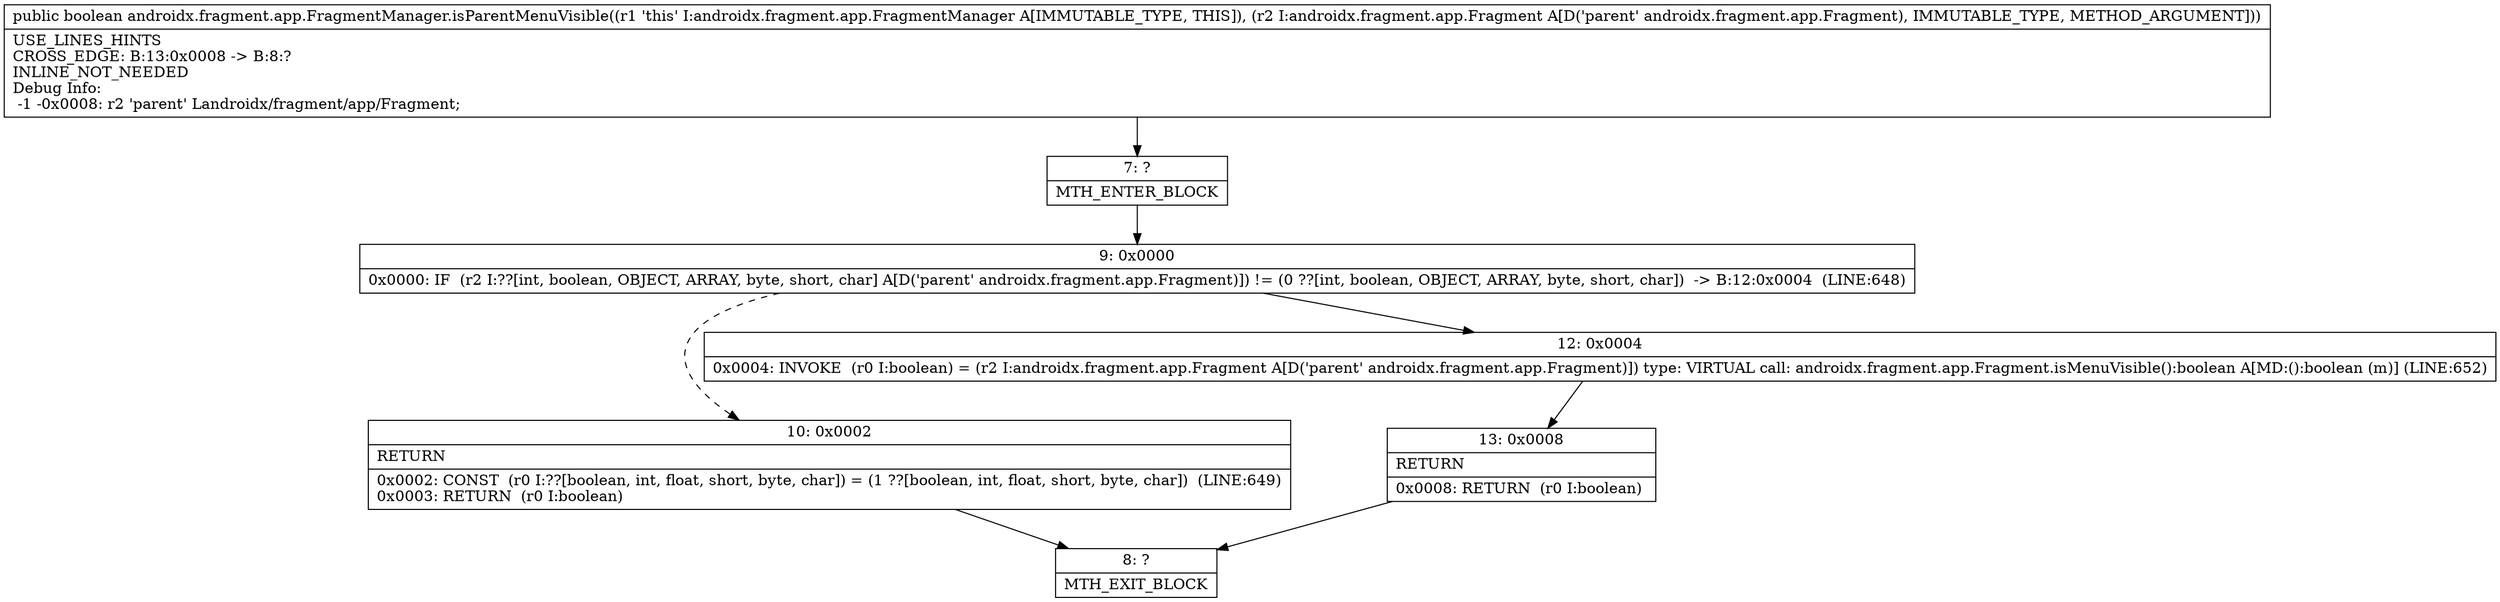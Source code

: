 digraph "CFG forandroidx.fragment.app.FragmentManager.isParentMenuVisible(Landroidx\/fragment\/app\/Fragment;)Z" {
Node_7 [shape=record,label="{7\:\ ?|MTH_ENTER_BLOCK\l}"];
Node_9 [shape=record,label="{9\:\ 0x0000|0x0000: IF  (r2 I:??[int, boolean, OBJECT, ARRAY, byte, short, char] A[D('parent' androidx.fragment.app.Fragment)]) != (0 ??[int, boolean, OBJECT, ARRAY, byte, short, char])  \-\> B:12:0x0004  (LINE:648)\l}"];
Node_10 [shape=record,label="{10\:\ 0x0002|RETURN\l|0x0002: CONST  (r0 I:??[boolean, int, float, short, byte, char]) = (1 ??[boolean, int, float, short, byte, char])  (LINE:649)\l0x0003: RETURN  (r0 I:boolean) \l}"];
Node_8 [shape=record,label="{8\:\ ?|MTH_EXIT_BLOCK\l}"];
Node_12 [shape=record,label="{12\:\ 0x0004|0x0004: INVOKE  (r0 I:boolean) = (r2 I:androidx.fragment.app.Fragment A[D('parent' androidx.fragment.app.Fragment)]) type: VIRTUAL call: androidx.fragment.app.Fragment.isMenuVisible():boolean A[MD:():boolean (m)] (LINE:652)\l}"];
Node_13 [shape=record,label="{13\:\ 0x0008|RETURN\l|0x0008: RETURN  (r0 I:boolean) \l}"];
MethodNode[shape=record,label="{public boolean androidx.fragment.app.FragmentManager.isParentMenuVisible((r1 'this' I:androidx.fragment.app.FragmentManager A[IMMUTABLE_TYPE, THIS]), (r2 I:androidx.fragment.app.Fragment A[D('parent' androidx.fragment.app.Fragment), IMMUTABLE_TYPE, METHOD_ARGUMENT]))  | USE_LINES_HINTS\lCROSS_EDGE: B:13:0x0008 \-\> B:8:?\lINLINE_NOT_NEEDED\lDebug Info:\l  \-1 \-0x0008: r2 'parent' Landroidx\/fragment\/app\/Fragment;\l}"];
MethodNode -> Node_7;Node_7 -> Node_9;
Node_9 -> Node_10[style=dashed];
Node_9 -> Node_12;
Node_10 -> Node_8;
Node_12 -> Node_13;
Node_13 -> Node_8;
}

